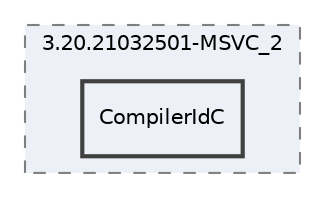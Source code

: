 digraph "build/CMakeFiles/3.20.21032501-MSVC_2/CompilerIdC"
{
 // LATEX_PDF_SIZE
  edge [fontname="Helvetica",fontsize="10",labelfontname="Helvetica",labelfontsize="10"];
  node [fontname="Helvetica",fontsize="10",shape=record];
  compound=true
  subgraph clusterdir_e66e03169dd2c630cd26c1d58ca429ae {
    graph [ bgcolor="#edf0f7", pencolor="grey50", style="filled,dashed,", label="3.20.21032501-MSVC_2", fontname="Helvetica", fontsize="10", URL="dir_e66e03169dd2c630cd26c1d58ca429ae.html"]
  dir_f17e4a11fba6a913dbbe93c800677ded [shape=box, label="CompilerIdC", style="filled,bold,", fillcolor="#edf0f7", color="grey25", URL="dir_f17e4a11fba6a913dbbe93c800677ded.html"];
  }
}
